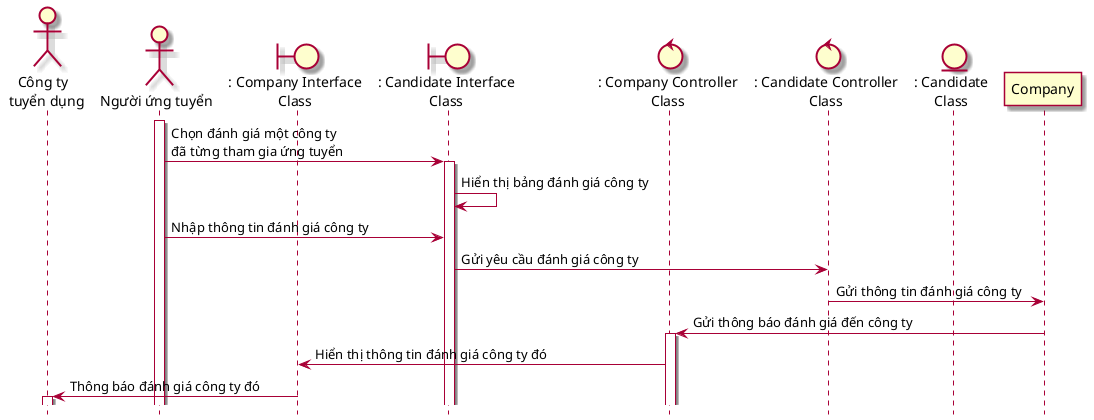 @startuml SeqDanhGiaCongTyTuyenDung
skin rose 
hide footbox
actor congTy as "Công ty \n tuyển dụng"
actor nguoiUngTuyen as "Người ứng tuyển"
nguoiUngTuyen++
boundary companyInterface as ": Company Interface\nClass"
boundary candidateInterface as ": Candidate Interface\nClass"
control companyController as ": Company Controller\nClass"
control candidateController as ": Candidate Controller\nClass"
entity Candidate as ": Candidate\nClass"
nguoiUngTuyen->candidateInterface++: Chọn đánh giá một công ty \nđã từng tham gia ứng tuyển
candidateInterface->candidateInterface: Hiển thị bảng đánh giá công ty
nguoiUngTuyen-> candidateInterface: Nhập thông tin đánh giá công ty
candidateInterface-> candidateController: Gửi yêu cầu đánh giá công ty
candidateController-> Company: Gửi thông tin đánh giá công ty
Company ->  companyController++: Gửi thông báo đánh giá đến công ty
companyController-> companyInterface: Hiển thị thông tin đánh giá công ty đó
companyInterface -> congTy++: Thông báo đánh giá công ty đó
@enduml